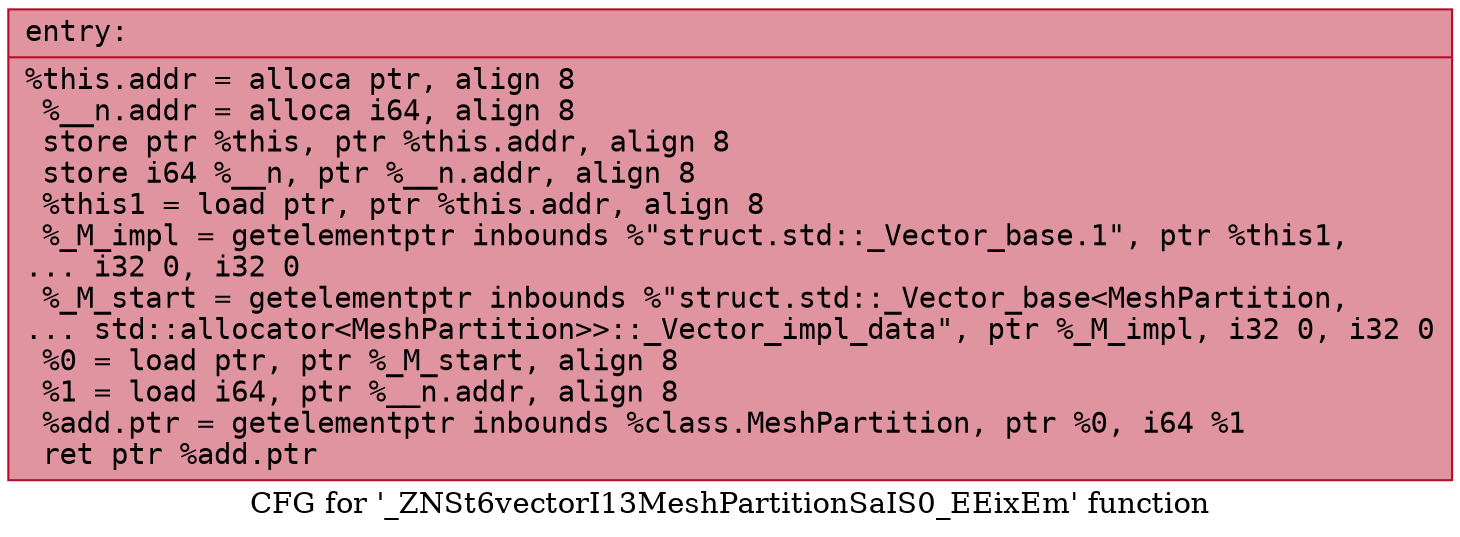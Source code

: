 digraph "CFG for '_ZNSt6vectorI13MeshPartitionSaIS0_EEixEm' function" {
	label="CFG for '_ZNSt6vectorI13MeshPartitionSaIS0_EEixEm' function";

	Node0x562da200a690 [shape=record,color="#b70d28ff", style=filled, fillcolor="#b70d2870" fontname="Courier",label="{entry:\l|  %this.addr = alloca ptr, align 8\l  %__n.addr = alloca i64, align 8\l  store ptr %this, ptr %this.addr, align 8\l  store i64 %__n, ptr %__n.addr, align 8\l  %this1 = load ptr, ptr %this.addr, align 8\l  %_M_impl = getelementptr inbounds %\"struct.std::_Vector_base.1\", ptr %this1,\l... i32 0, i32 0\l  %_M_start = getelementptr inbounds %\"struct.std::_Vector_base\<MeshPartition,\l... std::allocator\<MeshPartition\>\>::_Vector_impl_data\", ptr %_M_impl, i32 0, i32 0\l  %0 = load ptr, ptr %_M_start, align 8\l  %1 = load i64, ptr %__n.addr, align 8\l  %add.ptr = getelementptr inbounds %class.MeshPartition, ptr %0, i64 %1\l  ret ptr %add.ptr\l}"];
}
